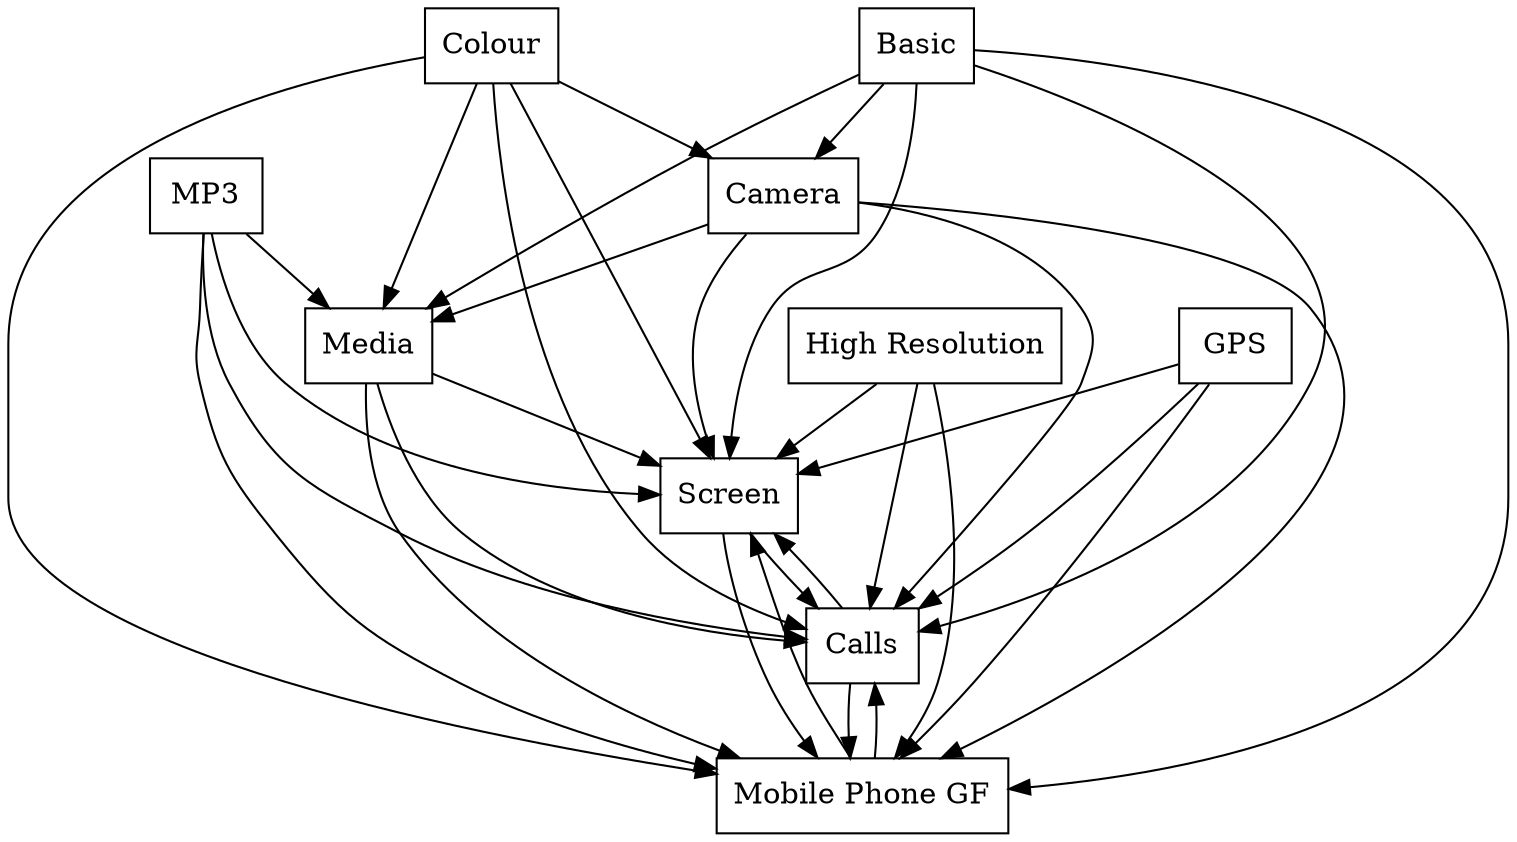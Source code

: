 digraph{
graph [rankdir=TB];
node [shape=box];
edge [arrowhead=normal];
0[label="Colour",]
1[label="Basic",]
2[label="Screen",]
3[label="Media",]
4[label="Camera",]
5[label="MP3",]
6[label="Calls",]
7[label="GPS",]
8[label="Mobile Phone GF",]
9[label="High Resolution",]
0->2[label="",]
0->3[label="",]
0->4[label="",]
0->6[label="",]
0->8[label="",]
1->2[label="",]
1->3[label="",]
1->4[label="",]
1->6[label="",]
1->8[label="",]
2->6[label="",]
2->8[label="",]
3->2[label="",]
3->6[label="",]
3->8[label="",]
4->2[label="",]
4->3[label="",]
4->6[label="",]
4->8[label="",]
5->2[label="",]
5->3[label="",]
5->6[label="",]
5->8[label="",]
6->2[label="",]
6->8[label="",]
7->2[label="",]
7->6[label="",]
7->8[label="",]
8->2[label="",]
8->6[label="",]
9->2[label="",]
9->6[label="",]
9->8[label="",]
}
